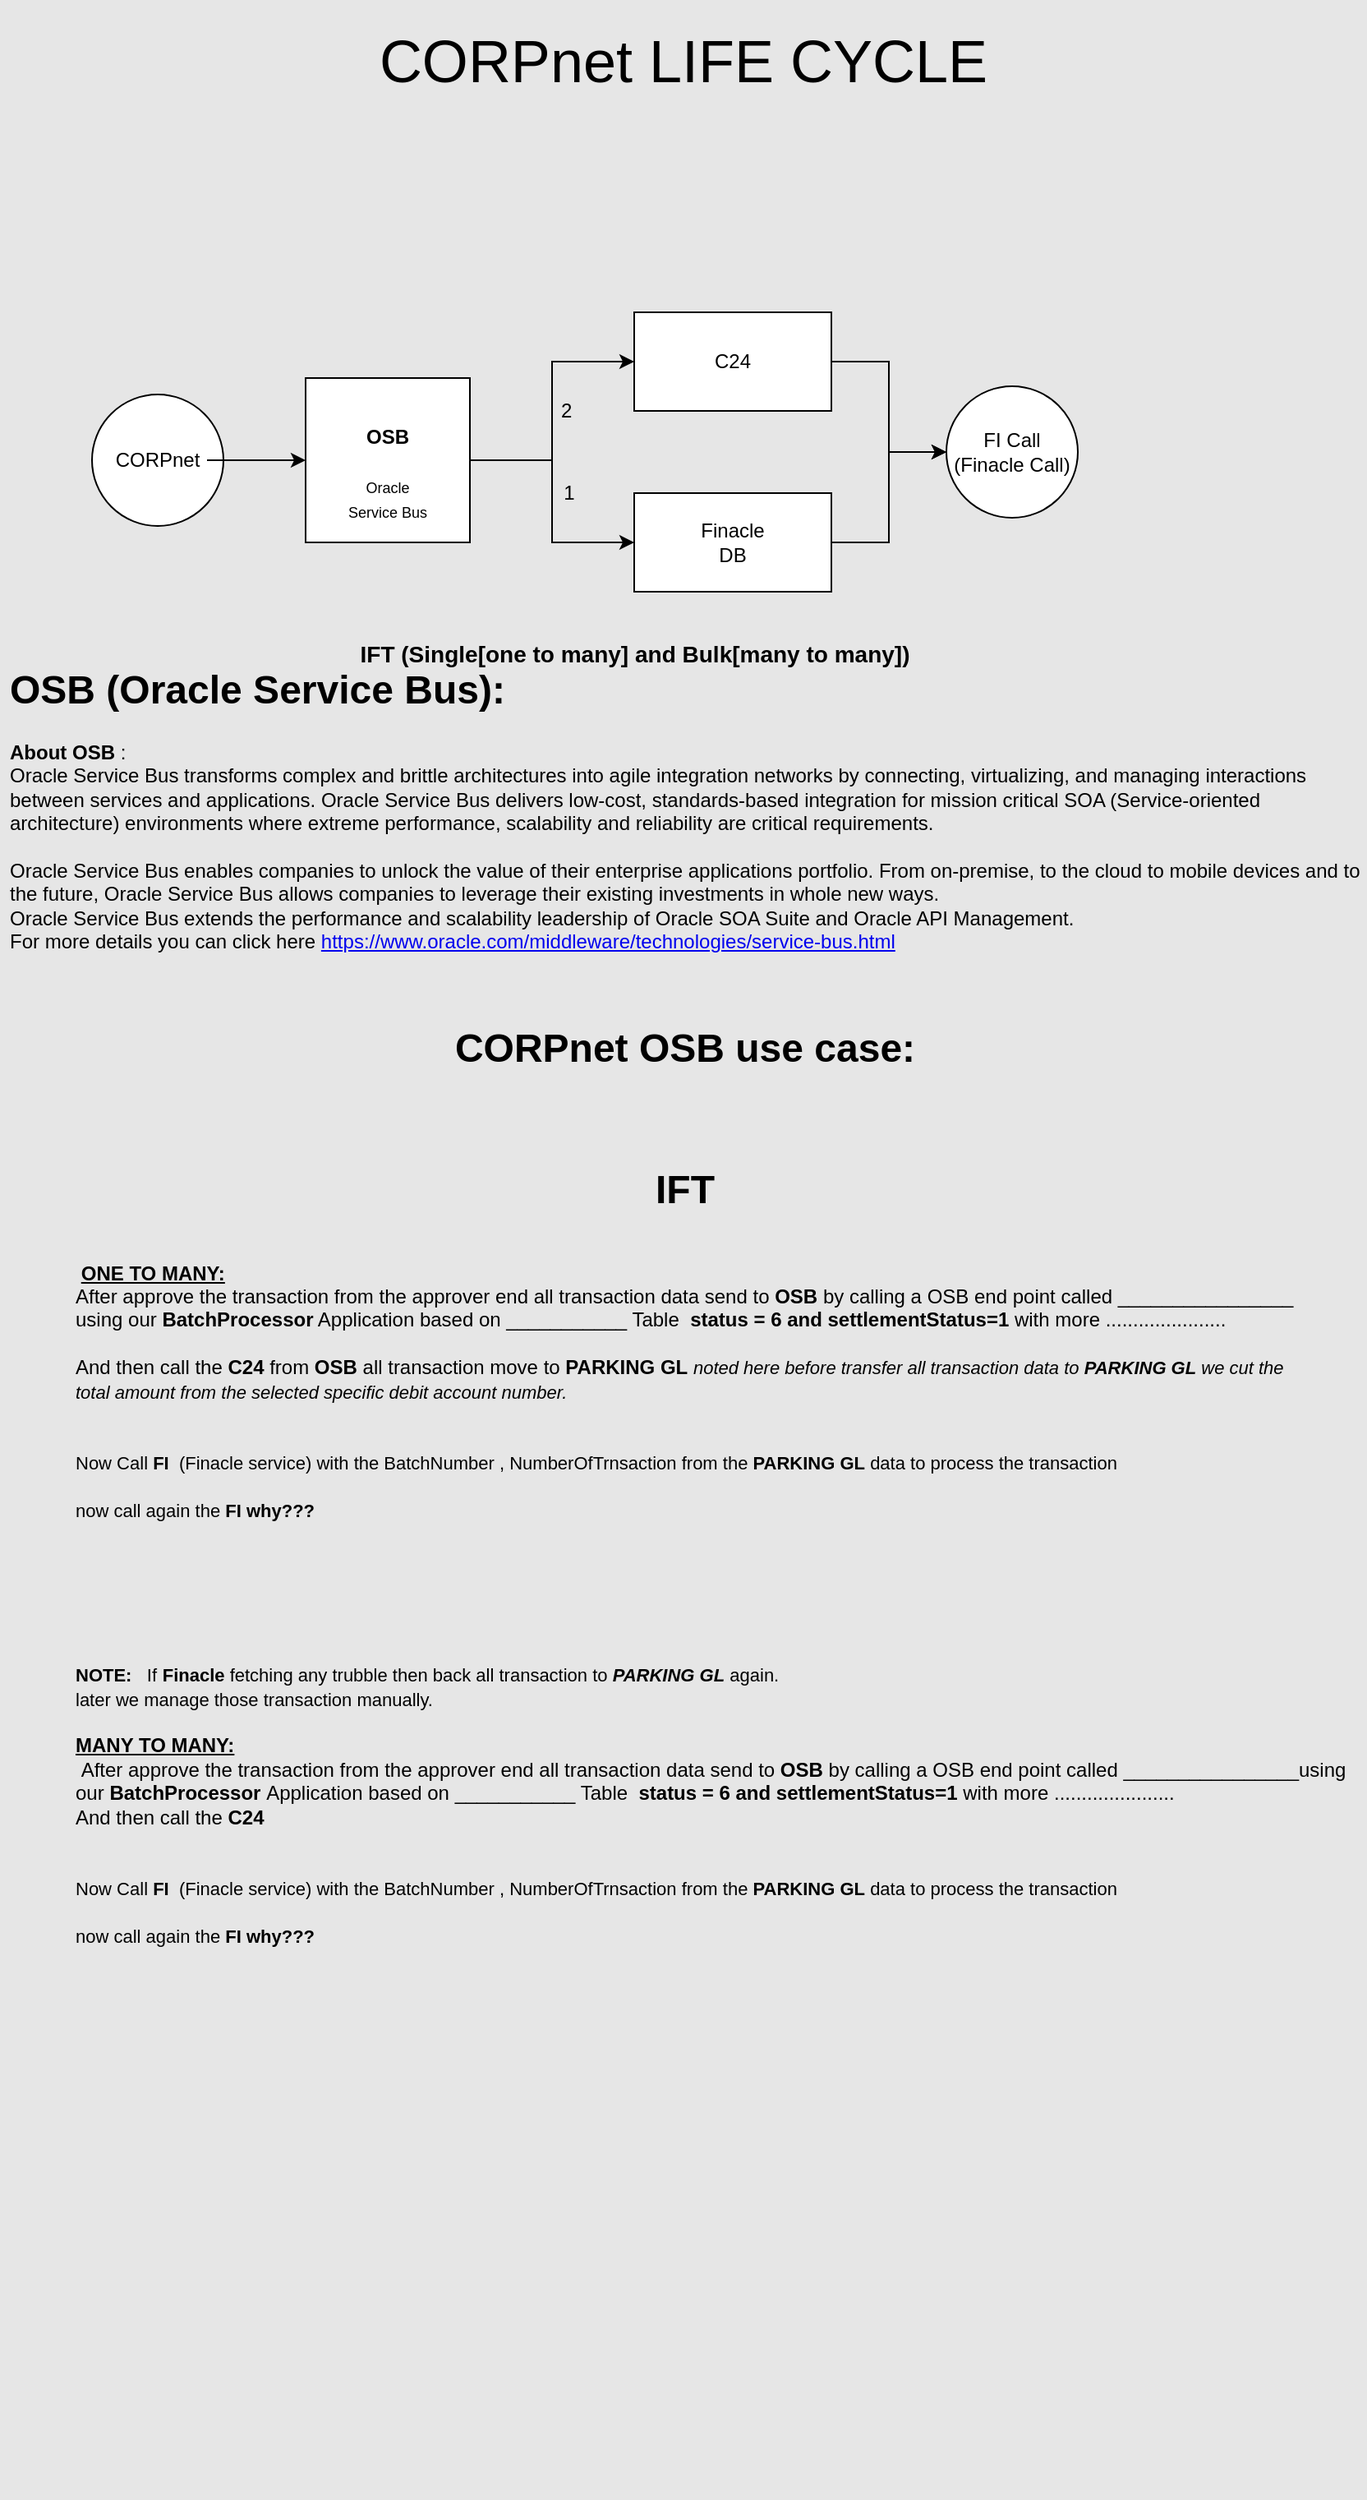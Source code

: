 <mxfile version="17.1.3" type="github">
  <diagram id="prtHgNgQTEPvFCAcTncT" name="Page-1">
    <mxGraphModel dx="1791" dy="538" grid="1" gridSize="10" guides="1" tooltips="1" connect="1" arrows="1" fold="1" page="1" pageScale="1" pageWidth="827" pageHeight="1169" background="#E6E6E6" math="0" shadow="0">
      <root>
        <mxCell id="0" />
        <mxCell id="1" parent="0" />
        <mxCell id="cCzKmeD9UwWFpZYX1pDj-1" value="" style="ellipse;whiteSpace=wrap;html=1;aspect=fixed;" parent="1" vertex="1">
          <mxGeometry x="40" y="310" width="80" height="80" as="geometry" />
        </mxCell>
        <mxCell id="cCzKmeD9UwWFpZYX1pDj-6" style="edgeStyle=orthogonalEdgeStyle;rounded=0;orthogonalLoop=1;jettySize=auto;html=1;entryX=0;entryY=0.5;entryDx=0;entryDy=0;" parent="1" source="cCzKmeD9UwWFpZYX1pDj-2" target="cCzKmeD9UwWFpZYX1pDj-3" edge="1">
          <mxGeometry relative="1" as="geometry" />
        </mxCell>
        <mxCell id="cCzKmeD9UwWFpZYX1pDj-2" value="CORPnet" style="text;html=1;strokeColor=none;fillColor=none;align=center;verticalAlign=middle;whiteSpace=wrap;rounded=0;" parent="1" vertex="1">
          <mxGeometry x="50" y="335" width="60" height="30" as="geometry" />
        </mxCell>
        <mxCell id="cCzKmeD9UwWFpZYX1pDj-10" style="edgeStyle=orthogonalEdgeStyle;rounded=0;orthogonalLoop=1;jettySize=auto;html=1;entryX=0;entryY=0.5;entryDx=0;entryDy=0;fontSize=9;" parent="1" source="cCzKmeD9UwWFpZYX1pDj-3" target="cCzKmeD9UwWFpZYX1pDj-9" edge="1">
          <mxGeometry relative="1" as="geometry" />
        </mxCell>
        <mxCell id="cCzKmeD9UwWFpZYX1pDj-11" style="edgeStyle=orthogonalEdgeStyle;rounded=0;orthogonalLoop=1;jettySize=auto;html=1;entryX=0;entryY=0.5;entryDx=0;entryDy=0;fontSize=9;" parent="1" source="cCzKmeD9UwWFpZYX1pDj-3" target="cCzKmeD9UwWFpZYX1pDj-8" edge="1">
          <mxGeometry relative="1" as="geometry" />
        </mxCell>
        <mxCell id="cCzKmeD9UwWFpZYX1pDj-3" value="" style="whiteSpace=wrap;html=1;aspect=fixed;" parent="1" vertex="1">
          <mxGeometry x="170" y="300" width="100" height="100" as="geometry" />
        </mxCell>
        <mxCell id="cCzKmeD9UwWFpZYX1pDj-7" value="&lt;h4&gt;OSB&lt;/h4&gt;&lt;font style=&quot;font-size: 9px&quot;&gt;Oracle Service Bus&lt;/font&gt;" style="text;html=1;strokeColor=none;fillColor=none;align=center;verticalAlign=middle;whiteSpace=wrap;rounded=0;" parent="1" vertex="1">
          <mxGeometry x="190" y="340" width="60" height="20" as="geometry" />
        </mxCell>
        <mxCell id="cCzKmeD9UwWFpZYX1pDj-23" value="" style="edgeStyle=orthogonalEdgeStyle;rounded=0;orthogonalLoop=1;jettySize=auto;html=1;fontSize=12;" parent="1" source="cCzKmeD9UwWFpZYX1pDj-8" target="cCzKmeD9UwWFpZYX1pDj-17" edge="1">
          <mxGeometry relative="1" as="geometry" />
        </mxCell>
        <mxCell id="cCzKmeD9UwWFpZYX1pDj-8" value="&lt;font style=&quot;font-size: 12px&quot;&gt;C24&lt;/font&gt;" style="rounded=0;whiteSpace=wrap;html=1;fontSize=9;" parent="1" vertex="1">
          <mxGeometry x="370" y="260" width="120" height="60" as="geometry" />
        </mxCell>
        <mxCell id="cCzKmeD9UwWFpZYX1pDj-24" value="" style="edgeStyle=orthogonalEdgeStyle;rounded=0;orthogonalLoop=1;jettySize=auto;html=1;fontSize=12;" parent="1" source="cCzKmeD9UwWFpZYX1pDj-9" target="cCzKmeD9UwWFpZYX1pDj-17" edge="1">
          <mxGeometry relative="1" as="geometry" />
        </mxCell>
        <mxCell id="cCzKmeD9UwWFpZYX1pDj-9" value="" style="rounded=0;whiteSpace=wrap;html=1;fontSize=9;" parent="1" vertex="1">
          <mxGeometry x="370" y="370" width="120" height="60" as="geometry" />
        </mxCell>
        <mxCell id="cCzKmeD9UwWFpZYX1pDj-12" value="Finacle DB" style="text;html=1;strokeColor=none;fillColor=none;align=center;verticalAlign=middle;whiteSpace=wrap;rounded=0;fontSize=12;" parent="1" vertex="1">
          <mxGeometry x="400" y="385" width="60" height="30" as="geometry" />
        </mxCell>
        <mxCell id="cCzKmeD9UwWFpZYX1pDj-13" value="1" style="text;html=1;align=center;verticalAlign=middle;resizable=0;points=[];autosize=1;strokeColor=none;fillColor=none;fontSize=12;" parent="1" vertex="1">
          <mxGeometry x="320" y="360" width="20" height="20" as="geometry" />
        </mxCell>
        <mxCell id="cCzKmeD9UwWFpZYX1pDj-14" value="&amp;nbsp; &amp;nbsp; &amp;nbsp; &amp;nbsp; 2" style="text;html=1;align=center;verticalAlign=middle;resizable=0;points=[];autosize=1;strokeColor=none;fillColor=none;fontSize=12;" parent="1" vertex="1">
          <mxGeometry x="290" y="310" width="50" height="20" as="geometry" />
        </mxCell>
        <mxCell id="cCzKmeD9UwWFpZYX1pDj-17" value="FI Call&lt;br&gt;(Finacle Call)" style="ellipse;whiteSpace=wrap;html=1;aspect=fixed;fontSize=12;" parent="1" vertex="1">
          <mxGeometry x="560" y="305" width="80" height="80" as="geometry" />
        </mxCell>
        <mxCell id="cCzKmeD9UwWFpZYX1pDj-25" value="&lt;h1&gt;&lt;span&gt;OSB (Oracle Service Bus):&lt;/span&gt;&lt;/h1&gt;&lt;div&gt;&lt;div&gt;&lt;b&gt;About OSB&amp;nbsp;&lt;/b&gt;:&lt;/div&gt;&lt;div&gt;Oracle Service Bus transforms complex and brittle architectures into agile integration networks by connecting, virtualizing, and managing interactions between services and applications. Oracle Service Bus delivers low-cost, standards-based integration for mission critical SOA (Service-oriented architecture) environments where extreme performance, scalability and reliability are critical requirements.&lt;/div&gt;&lt;div&gt;&lt;br&gt;&lt;/div&gt;&lt;div&gt;Oracle Service Bus enables companies to unlock the value of their enterprise applications portfolio. From on-premise, to the cloud to mobile devices and to the future, Oracle Service Bus allows companies to leverage their existing investments in whole new ways.&lt;/div&gt;&lt;div&gt;Oracle Service Bus extends the performance and scalability leadership of Oracle SOA Suite and Oracle API Management.&lt;/div&gt;&lt;div&gt;For more details you can click here&amp;nbsp;&lt;a href=&quot;https://www.oracle.com/middleware/technologies/service-bus.html&quot;&gt;https://www.oracle.com/middleware/technologies/service-bus.html&lt;/a&gt;&lt;/div&gt;&lt;div&gt;&lt;br&gt;&lt;/div&gt;&lt;div style=&quot;text-align: center&quot;&gt;&lt;b&gt;&lt;font style=&quot;font-size: 24px&quot;&gt;&lt;br&gt;&lt;/font&gt;&lt;/b&gt;&lt;/div&gt;&lt;div style=&quot;text-align: center&quot;&gt;&lt;b&gt;&lt;font style=&quot;font-size: 24px&quot;&gt;CORPnet OSB use case:&lt;/font&gt;&lt;/b&gt;&lt;/div&gt;&lt;div style=&quot;text-align: center&quot;&gt;&lt;b&gt;&lt;font style=&quot;font-size: 24px&quot;&gt;&lt;br&gt;&lt;/font&gt;&lt;/b&gt;&lt;/div&gt;&lt;div style=&quot;text-align: center&quot;&gt;&lt;b&gt;&lt;font style=&quot;font-size: 24px&quot;&gt;&lt;br&gt;&lt;/font&gt;&lt;/b&gt;&lt;/div&gt;&lt;div style=&quot;text-align: center&quot;&gt;&lt;b&gt;&lt;font style=&quot;font-size: 24px&quot;&gt;IFT&lt;/font&gt;&lt;/b&gt;&lt;/div&gt;&lt;div style=&quot;text-align: center&quot;&gt;&lt;b&gt;&lt;font style=&quot;font-size: 24px&quot;&gt;&lt;br&gt;&lt;/font&gt;&lt;/b&gt;&lt;/div&gt;&lt;div&gt;&lt;b&gt;&lt;span&gt;	&amp;nbsp;&lt;/span&gt;&amp;nbsp; &amp;nbsp; &amp;nbsp; &amp;nbsp; &amp;nbsp; &amp;nbsp;&amp;nbsp;&lt;u&gt;ONE TO MANY:&lt;/u&gt;&lt;/b&gt;&lt;/div&gt;&lt;blockquote style=&quot;margin: 0px 0px 0px 40px ; border: none ; padding: 0px&quot;&gt;&lt;div&gt;&lt;/div&gt;&lt;/blockquote&gt;&lt;/div&gt;&lt;blockquote style=&quot;margin: 0 0 0 40px ; border: none ; padding: 0px&quot;&gt;&lt;div&gt;&lt;div&gt;&lt;span&gt;After approve the transaction from the approver end all transaction data send to &lt;/span&gt;&lt;b&gt;OSB&lt;/b&gt;&lt;span&gt;&amp;nbsp;by calling a OSB end point called ________________&lt;/span&gt;&lt;/div&gt;&lt;/div&gt;&lt;div&gt;using our &lt;b&gt;BatchProcessor&lt;/b&gt; Application based on ___________ Table&amp;nbsp; &lt;b&gt;status = 6 and settlementStatus=1&lt;/b&gt; with more ......................&lt;/div&gt;&lt;div&gt;&lt;br&gt;&lt;/div&gt;&lt;div&gt;And then call the &lt;b&gt;C24 &lt;/b&gt;from&lt;b&gt; OSB&amp;nbsp;&lt;/b&gt;all transaction move to&amp;nbsp;&lt;b&gt;PARKING GL&lt;/b&gt;&amp;nbsp;&lt;i&gt;&lt;font style=&quot;font-size: 11px&quot;&gt;noted here before transfer all transaction data to &lt;b&gt;PARKING GL&lt;/b&gt;&amp;nbsp;we cut the&amp;nbsp;&lt;/font&gt;&lt;/i&gt;&lt;/div&gt;&lt;div&gt;&lt;i&gt;&lt;font style=&quot;font-size: 11px&quot;&gt;total amount from the selected specific debit account number.&lt;/font&gt;&lt;/i&gt;&lt;/div&gt;&lt;div&gt;&lt;i&gt;&lt;font style=&quot;font-size: 11px&quot;&gt;&lt;br&gt;&lt;/font&gt;&lt;/i&gt;&lt;/div&gt;&lt;div&gt;&lt;i&gt;&lt;font style=&quot;font-size: 11px&quot;&gt;&lt;br&gt;&lt;/font&gt;&lt;/i&gt;&lt;/div&gt;&lt;div&gt;&lt;span style=&quot;font-size: 11px&quot;&gt;Now Call &lt;b&gt;FI&amp;nbsp;&amp;nbsp;&lt;/b&gt;(Finacle service) with the BatchNumber , NumberOfTrnsaction&lt;b&gt;&amp;nbsp;&lt;/b&gt;from the&amp;nbsp;&lt;/span&gt;&lt;span&gt;&lt;font style=&quot;font-size: 11px&quot;&gt;&lt;b&gt;PARKING GL&lt;/b&gt;&lt;b style=&quot;font-style: italic&quot;&gt; &lt;/b&gt;data to process the transaction&lt;/font&gt;&lt;/span&gt;&lt;/div&gt;&lt;div&gt;&lt;span&gt;&lt;font style=&quot;font-size: 11px&quot;&gt;&lt;br&gt;&lt;/font&gt;&lt;/span&gt;&lt;/div&gt;&lt;div&gt;&lt;font style=&quot;font-size: 11px&quot;&gt;now call again the &lt;b&gt;FI why???&lt;/b&gt;&lt;/font&gt;&lt;/div&gt;&lt;div&gt;&lt;span&gt;&lt;font style=&quot;font-size: 11px&quot;&gt;&lt;b&gt;&lt;br&gt;&lt;/b&gt;&lt;/font&gt;&lt;/span&gt;&lt;/div&gt;&lt;div&gt;&lt;span&gt;&lt;font style=&quot;font-size: 11px&quot;&gt;&lt;b&gt;&lt;br&gt;&lt;/b&gt;&lt;/font&gt;&lt;/span&gt;&lt;/div&gt;&lt;div&gt;&lt;span&gt;&lt;font style=&quot;font-size: 11px&quot;&gt;&lt;b&gt;&lt;br&gt;&lt;/b&gt;&lt;/font&gt;&lt;/span&gt;&lt;/div&gt;&lt;div&gt;&lt;span&gt;&lt;font style=&quot;font-size: 11px&quot;&gt;&lt;b&gt;&lt;br&gt;&lt;/b&gt;&lt;/font&gt;&lt;/span&gt;&lt;/div&gt;&lt;div&gt;&lt;span&gt;&lt;font style=&quot;font-size: 11px&quot;&gt;&lt;b&gt;&lt;br&gt;&lt;/b&gt;&lt;/font&gt;&lt;/span&gt;&lt;/div&gt;&lt;div&gt;&lt;span&gt;&lt;font style=&quot;font-size: 11px&quot;&gt;&lt;b&gt;&lt;br&gt;&lt;/b&gt;&lt;/font&gt;&lt;/span&gt;&lt;/div&gt;&lt;div&gt;&lt;font&gt;&lt;b style=&quot;font-size: 11px&quot;&gt;NOTE:&amp;nbsp; &amp;nbsp;&lt;/b&gt;&lt;span style=&quot;font-size: 11px&quot;&gt;If&lt;/span&gt; &lt;b style=&quot;font-size: 11px&quot;&gt;Finacle&amp;nbsp;&lt;/b&gt;&lt;span style=&quot;font-size: 11px&quot;&gt;fetching&lt;b&gt; &lt;/b&gt;any t&lt;/span&gt;&lt;/font&gt;&lt;span style=&quot;font-size: 11px&quot;&gt;rubble then back all transaction to&amp;nbsp;&lt;/span&gt;&lt;span&gt;&lt;font style=&quot;font-size: 11px&quot;&gt;&lt;b style=&quot;font-style: italic&quot;&gt;PARKING GL&lt;/b&gt;&lt;i&gt;&amp;nbsp;&lt;/i&gt;again.&amp;nbsp;&lt;/font&gt;&lt;/span&gt;&lt;/div&gt;&lt;div&gt;&lt;span&gt;&lt;font style=&quot;font-size: 11px&quot;&gt;later we manage those transaction manually.&lt;i&gt;&amp;nbsp;&lt;/i&gt;&lt;/font&gt;&lt;/span&gt;&lt;/div&gt;&lt;div&gt;&lt;u&gt;&lt;b&gt;&lt;br&gt;&lt;/b&gt;&lt;/u&gt;&lt;/div&gt;&lt;div&gt;&lt;u&gt;&lt;b&gt;MANY TO MANY:&lt;/b&gt;&lt;/u&gt;&lt;br&gt;&lt;/div&gt;&lt;div&gt;&amp;nbsp;After approve the transaction from the approver end all transaction data send to&amp;nbsp;&lt;b&gt;OSB&lt;/b&gt;&amp;nbsp;by calling a OSB end point called ________________using our&amp;nbsp;&lt;b&gt;BatchProcessor&lt;/b&gt;&amp;nbsp;Application based on ___________ &lt;span&gt;Table&amp;nbsp; &lt;b&gt;status = 6 and settlementStatus=1&lt;/b&gt; with more ......................&lt;/span&gt;&lt;/div&gt;&lt;div&gt;&lt;div&gt;And then call the&amp;nbsp;&lt;b&gt;C24&amp;nbsp;&lt;/b&gt;&lt;/div&gt;&lt;div&gt;&lt;br&gt;&lt;/div&gt;&lt;div&gt;&lt;br&gt;&lt;/div&gt;&lt;div&gt;&lt;span style=&quot;font-size: 11px&quot;&gt;Now Call&amp;nbsp;&lt;b&gt;FI&amp;nbsp;&amp;nbsp;&lt;/b&gt;(Finacle service) with the BatchNumber , NumberOfTrnsaction&lt;b&gt;&amp;nbsp;&lt;/b&gt;from the&amp;nbsp;&lt;/span&gt;&lt;font style=&quot;font-size: 11px&quot;&gt;&lt;b&gt;PARKING GL&lt;/b&gt;&lt;b style=&quot;font-style: italic&quot;&gt;&amp;nbsp;&lt;/b&gt;data to process the transaction&lt;/font&gt;&lt;/div&gt;&lt;div&gt;&lt;font style=&quot;font-size: 11px&quot;&gt;&lt;br&gt;&lt;/font&gt;&lt;/div&gt;&lt;div&gt;&lt;font style=&quot;font-size: 11px&quot;&gt;now call again the&amp;nbsp;&lt;b&gt;FI why???&lt;/b&gt;&lt;/font&gt;&lt;/div&gt;&lt;/div&gt;&lt;div&gt;&lt;font&gt;&lt;span style=&quot;font-size: 11px&quot;&gt;&amp;nbsp;&lt;/span&gt;&lt;/font&gt;&lt;/div&gt;&lt;/blockquote&gt;&lt;div&gt;&lt;b&gt;&lt;br&gt;&lt;/b&gt;&lt;/div&gt;&lt;div&gt;&lt;b&gt;&lt;br&gt;&lt;/b&gt;&lt;/div&gt;&lt;div&gt;&lt;br&gt;&lt;/div&gt;" style="text;html=1;strokeColor=none;fillColor=none;spacing=5;spacingTop=-20;overflow=hidden;rounded=0;fontSize=12;labelBackgroundColor=none;labelBorderColor=none;whiteSpace=wrap;direction=west;" parent="1" vertex="1">
          <mxGeometry x="-15" y="470" width="830" height="1120" as="geometry" />
        </mxCell>
        <mxCell id="cCzKmeD9UwWFpZYX1pDj-26" value="&lt;h1&gt;&lt;span style=&quot;font-weight: normal&quot;&gt;&lt;font style=&quot;font-size: 36px&quot;&gt;CORPnet LIFE CYCLE&lt;/font&gt;&lt;/span&gt;&lt;/h1&gt;" style="text;html=1;strokeColor=none;fillColor=none;spacing=5;spacingTop=-20;whiteSpace=wrap;overflow=hidden;rounded=0;fontSize=12;align=center;" parent="1" vertex="1">
          <mxGeometry x="10" y="80" width="780" height="50" as="geometry" />
        </mxCell>
        <mxCell id="cCzKmeD9UwWFpZYX1pDj-27" value="&lt;font style=&quot;font-size: 14px&quot;&gt;&lt;b&gt;IFT (Single[one to many] and Bulk[many to many])&lt;/b&gt;&lt;/font&gt;" style="text;html=1;align=center;verticalAlign=middle;resizable=0;points=[];autosize=1;strokeColor=none;fillColor=none;fontSize=36;" parent="1" vertex="1">
          <mxGeometry x="195" y="430" width="350" height="60" as="geometry" />
        </mxCell>
      </root>
    </mxGraphModel>
  </diagram>
</mxfile>
